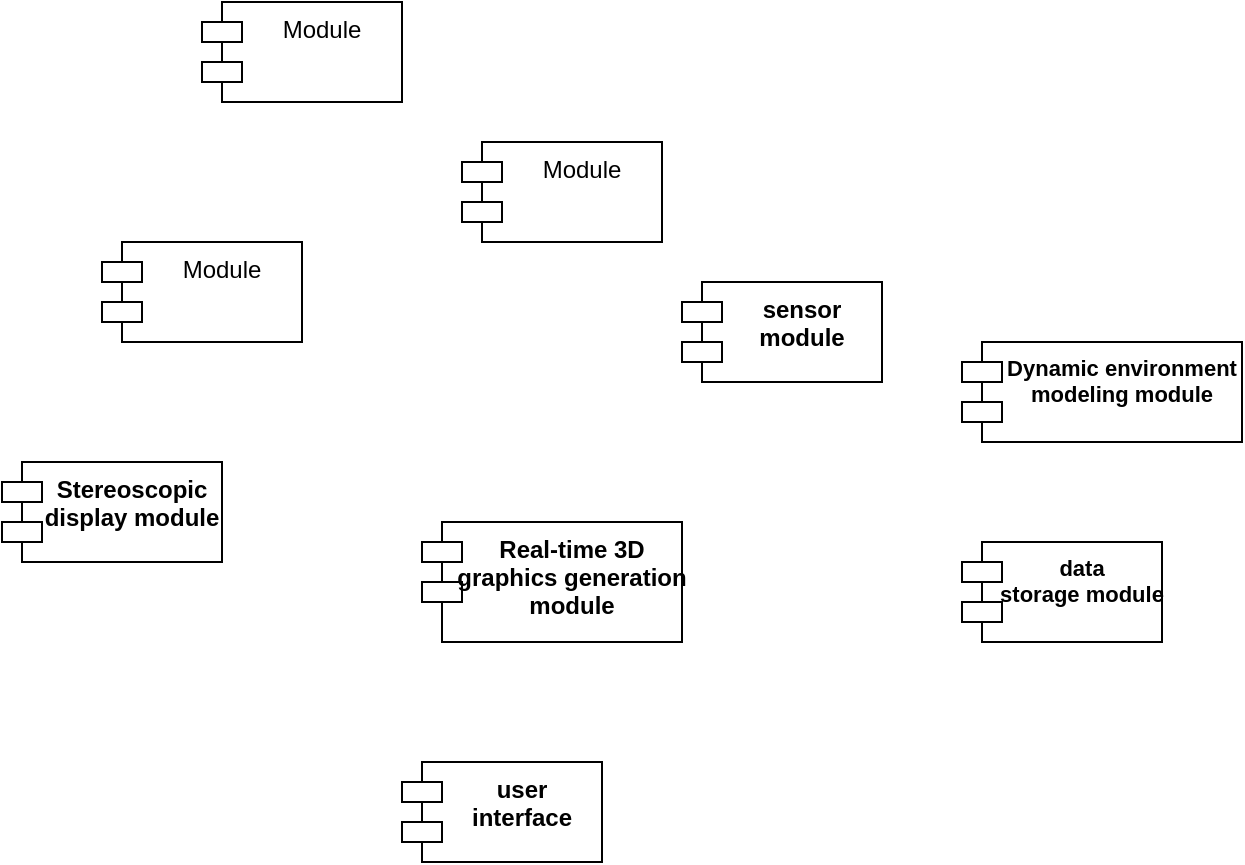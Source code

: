 <mxfile version="15.3.2" type="github"><diagram id="E543Xju9xC7WCiTe5faD" name="Page-1"><mxGraphModel dx="1550" dy="779" grid="1" gridSize="10" guides="1" tooltips="1" connect="1" arrows="1" fold="1" page="1" pageScale="1" pageWidth="827" pageHeight="1169" math="0" shadow="0"><root><mxCell id="0"/><mxCell id="1" parent="0"/><mxCell id="gBX-jiKGsO2nFO1xlRLS-1" value="Module" style="shape=module;align=left;spacingLeft=20;align=center;verticalAlign=top;" vertex="1" parent="1"><mxGeometry x="170" y="190" width="100" height="50" as="geometry"/></mxCell><mxCell id="gBX-jiKGsO2nFO1xlRLS-2" value="Module" style="shape=module;align=left;spacingLeft=20;align=center;verticalAlign=top;" vertex="1" parent="1"><mxGeometry x="350" y="140" width="100" height="50" as="geometry"/></mxCell><mxCell id="gBX-jiKGsO2nFO1xlRLS-3" value="Dynamic environment &#10;modeling module" style="shape=module;align=left;spacingLeft=20;align=center;verticalAlign=top;fontSize=11;fontStyle=1" vertex="1" parent="1"><mxGeometry x="600" y="240" width="140" height="50" as="geometry"/></mxCell><mxCell id="gBX-jiKGsO2nFO1xlRLS-4" value="Real-time 3D &#10;graphics generation&#10;module" style="shape=module;align=left;spacingLeft=20;align=center;verticalAlign=top;fontStyle=1" vertex="1" parent="1"><mxGeometry x="330" y="330" width="130" height="60" as="geometry"/></mxCell><mxCell id="gBX-jiKGsO2nFO1xlRLS-5" value="sensor&#10;module" style="shape=module;align=left;spacingLeft=20;align=center;verticalAlign=top;fontStyle=1" vertex="1" parent="1"><mxGeometry x="460" y="210" width="100" height="50" as="geometry"/></mxCell><mxCell id="gBX-jiKGsO2nFO1xlRLS-6" value="data&#10;storage module" style="shape=module;align=left;spacingLeft=20;align=center;verticalAlign=top;fontSize=11;fontStyle=1" vertex="1" parent="1"><mxGeometry x="600" y="340" width="100" height="50" as="geometry"/></mxCell><mxCell id="gBX-jiKGsO2nFO1xlRLS-7" value="user&#10;interface&#10;" style="shape=module;align=left;spacingLeft=20;align=center;verticalAlign=top;fontStyle=1" vertex="1" parent="1"><mxGeometry x="320" y="450" width="100" height="50" as="geometry"/></mxCell><mxCell id="gBX-jiKGsO2nFO1xlRLS-8" value="Stereoscopic&#10;display module" style="shape=module;align=left;spacingLeft=20;align=center;verticalAlign=top;fontStyle=1" vertex="1" parent="1"><mxGeometry x="120" y="300" width="110" height="50" as="geometry"/></mxCell><mxCell id="gBX-jiKGsO2nFO1xlRLS-9" value="Module" style="shape=module;align=left;spacingLeft=20;align=center;verticalAlign=top;" vertex="1" parent="1"><mxGeometry x="220" y="70" width="100" height="50" as="geometry"/></mxCell></root></mxGraphModel></diagram></mxfile>
